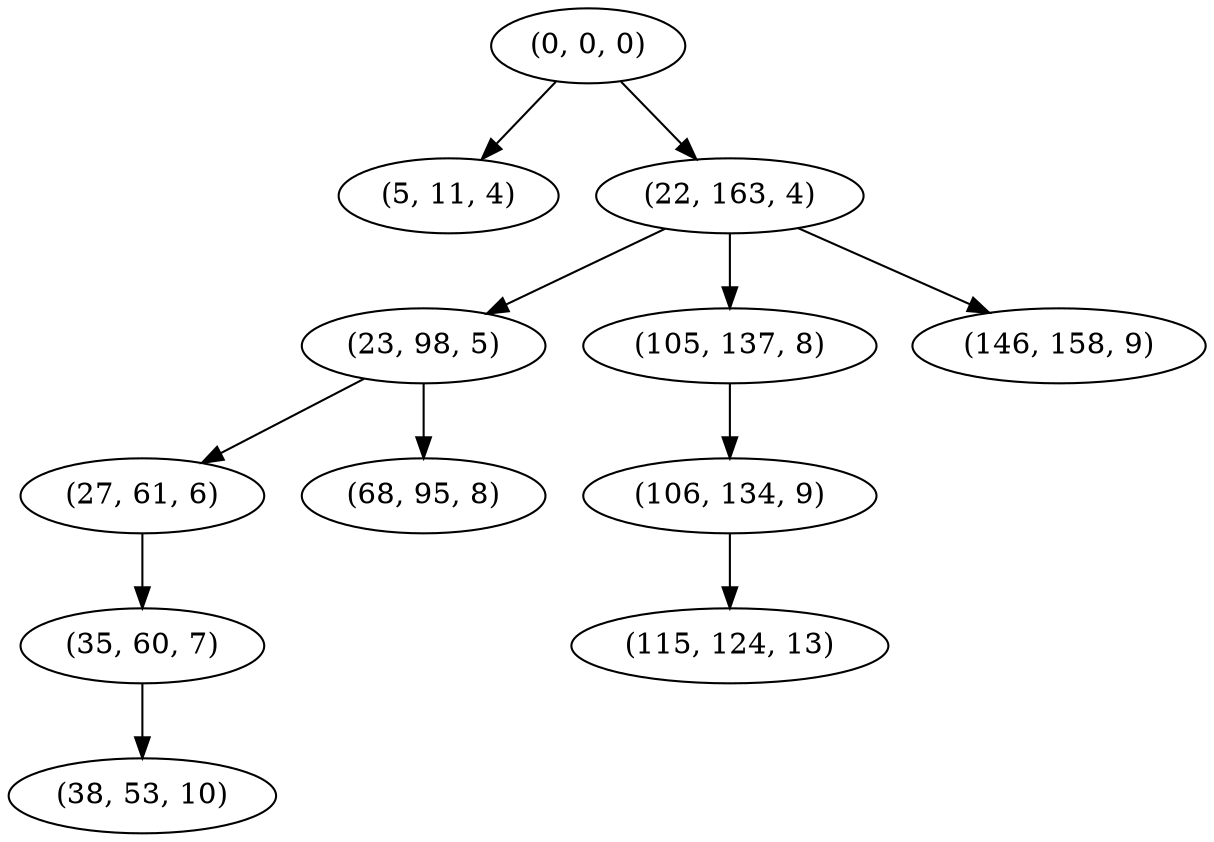 digraph tree {
    "(0, 0, 0)";
    "(5, 11, 4)";
    "(22, 163, 4)";
    "(23, 98, 5)";
    "(27, 61, 6)";
    "(35, 60, 7)";
    "(38, 53, 10)";
    "(68, 95, 8)";
    "(105, 137, 8)";
    "(106, 134, 9)";
    "(115, 124, 13)";
    "(146, 158, 9)";
    "(0, 0, 0)" -> "(5, 11, 4)";
    "(0, 0, 0)" -> "(22, 163, 4)";
    "(22, 163, 4)" -> "(23, 98, 5)";
    "(22, 163, 4)" -> "(105, 137, 8)";
    "(22, 163, 4)" -> "(146, 158, 9)";
    "(23, 98, 5)" -> "(27, 61, 6)";
    "(23, 98, 5)" -> "(68, 95, 8)";
    "(27, 61, 6)" -> "(35, 60, 7)";
    "(35, 60, 7)" -> "(38, 53, 10)";
    "(105, 137, 8)" -> "(106, 134, 9)";
    "(106, 134, 9)" -> "(115, 124, 13)";
}
